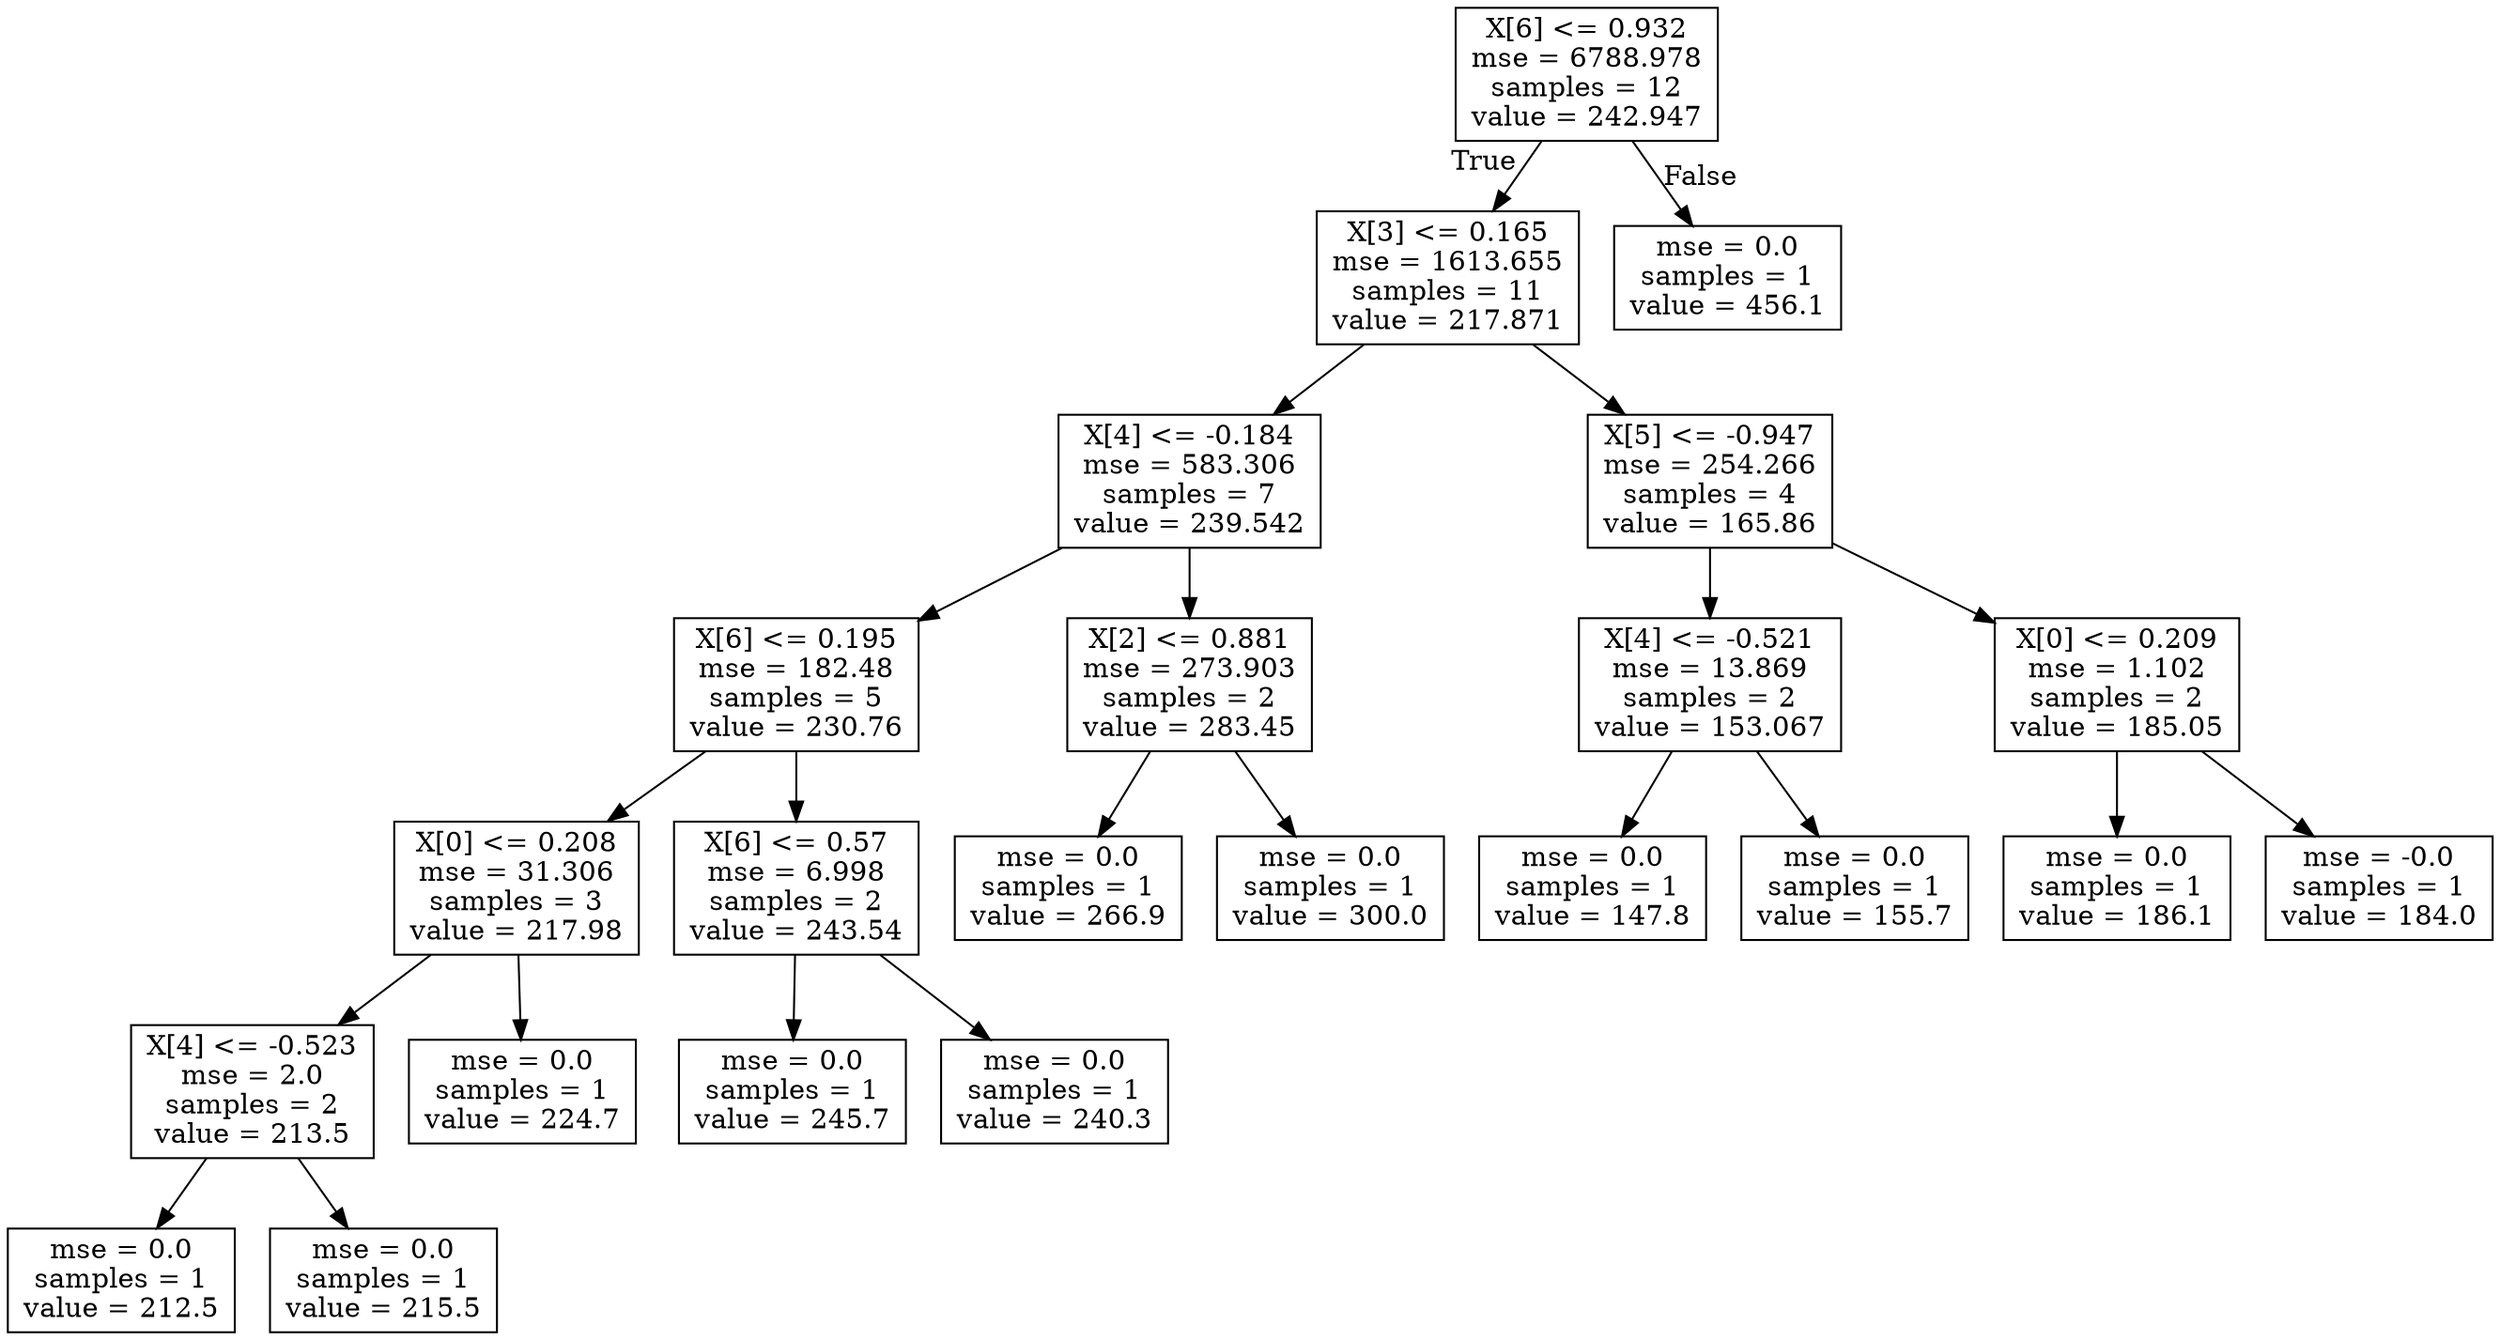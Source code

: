 digraph Tree {
node [shape=box] ;
0 [label="X[6] <= 0.932\nmse = 6788.978\nsamples = 12\nvalue = 242.947"] ;
1 [label="X[3] <= 0.165\nmse = 1613.655\nsamples = 11\nvalue = 217.871"] ;
0 -> 1 [labeldistance=2.5, labelangle=45, headlabel="True"] ;
2 [label="X[4] <= -0.184\nmse = 583.306\nsamples = 7\nvalue = 239.542"] ;
1 -> 2 ;
3 [label="X[6] <= 0.195\nmse = 182.48\nsamples = 5\nvalue = 230.76"] ;
2 -> 3 ;
4 [label="X[0] <= 0.208\nmse = 31.306\nsamples = 3\nvalue = 217.98"] ;
3 -> 4 ;
5 [label="X[4] <= -0.523\nmse = 2.0\nsamples = 2\nvalue = 213.5"] ;
4 -> 5 ;
6 [label="mse = 0.0\nsamples = 1\nvalue = 212.5"] ;
5 -> 6 ;
7 [label="mse = 0.0\nsamples = 1\nvalue = 215.5"] ;
5 -> 7 ;
8 [label="mse = 0.0\nsamples = 1\nvalue = 224.7"] ;
4 -> 8 ;
9 [label="X[6] <= 0.57\nmse = 6.998\nsamples = 2\nvalue = 243.54"] ;
3 -> 9 ;
10 [label="mse = 0.0\nsamples = 1\nvalue = 245.7"] ;
9 -> 10 ;
11 [label="mse = 0.0\nsamples = 1\nvalue = 240.3"] ;
9 -> 11 ;
12 [label="X[2] <= 0.881\nmse = 273.903\nsamples = 2\nvalue = 283.45"] ;
2 -> 12 ;
13 [label="mse = 0.0\nsamples = 1\nvalue = 266.9"] ;
12 -> 13 ;
14 [label="mse = 0.0\nsamples = 1\nvalue = 300.0"] ;
12 -> 14 ;
15 [label="X[5] <= -0.947\nmse = 254.266\nsamples = 4\nvalue = 165.86"] ;
1 -> 15 ;
16 [label="X[4] <= -0.521\nmse = 13.869\nsamples = 2\nvalue = 153.067"] ;
15 -> 16 ;
17 [label="mse = 0.0\nsamples = 1\nvalue = 147.8"] ;
16 -> 17 ;
18 [label="mse = 0.0\nsamples = 1\nvalue = 155.7"] ;
16 -> 18 ;
19 [label="X[0] <= 0.209\nmse = 1.102\nsamples = 2\nvalue = 185.05"] ;
15 -> 19 ;
20 [label="mse = 0.0\nsamples = 1\nvalue = 186.1"] ;
19 -> 20 ;
21 [label="mse = -0.0\nsamples = 1\nvalue = 184.0"] ;
19 -> 21 ;
22 [label="mse = 0.0\nsamples = 1\nvalue = 456.1"] ;
0 -> 22 [labeldistance=2.5, labelangle=-45, headlabel="False"] ;
}